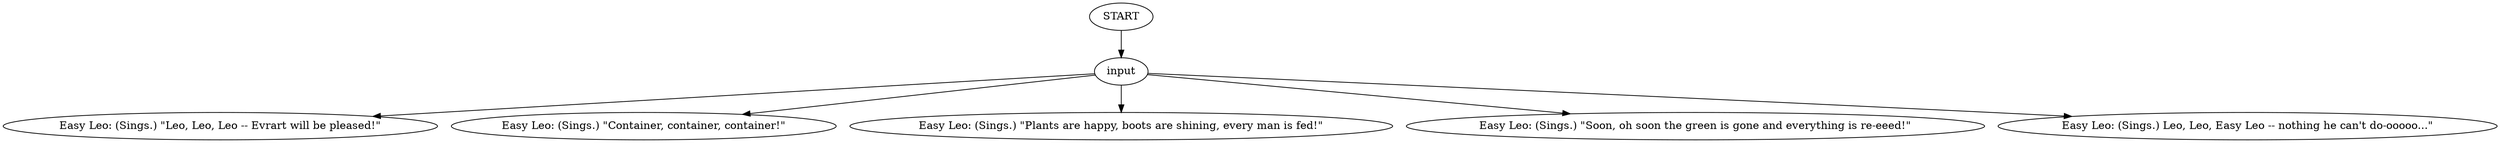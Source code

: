 # CONTAINERYARD / LEO new barks
# Replacement barks for Leo to test out.
# ==================================================
digraph G {
	  0 [label="START"];
	  1 [label="input"];
	  2 [label="Easy Leo: (Sings.) \"Leo, Leo, Leo -- Evrart will be pleased!\""];
	  3 [label="Easy Leo: (Sings.) \"Container, container, container!\""];
	  4 [label="Easy Leo: (Sings.) \"Plants are happy, boots are shining, every man is fed!\""];
	  6 [label="Easy Leo: (Sings.) \"Soon, oh soon the green is gone and everything is re-eeed!\""];
	  7 [label="Easy Leo: (Sings.) Leo, Leo, Easy Leo -- nothing he can't do-ooooo...\""];
	  0 -> 1
	  1 -> 2
	  1 -> 3
	  1 -> 4
	  1 -> 6
	  1 -> 7
}


